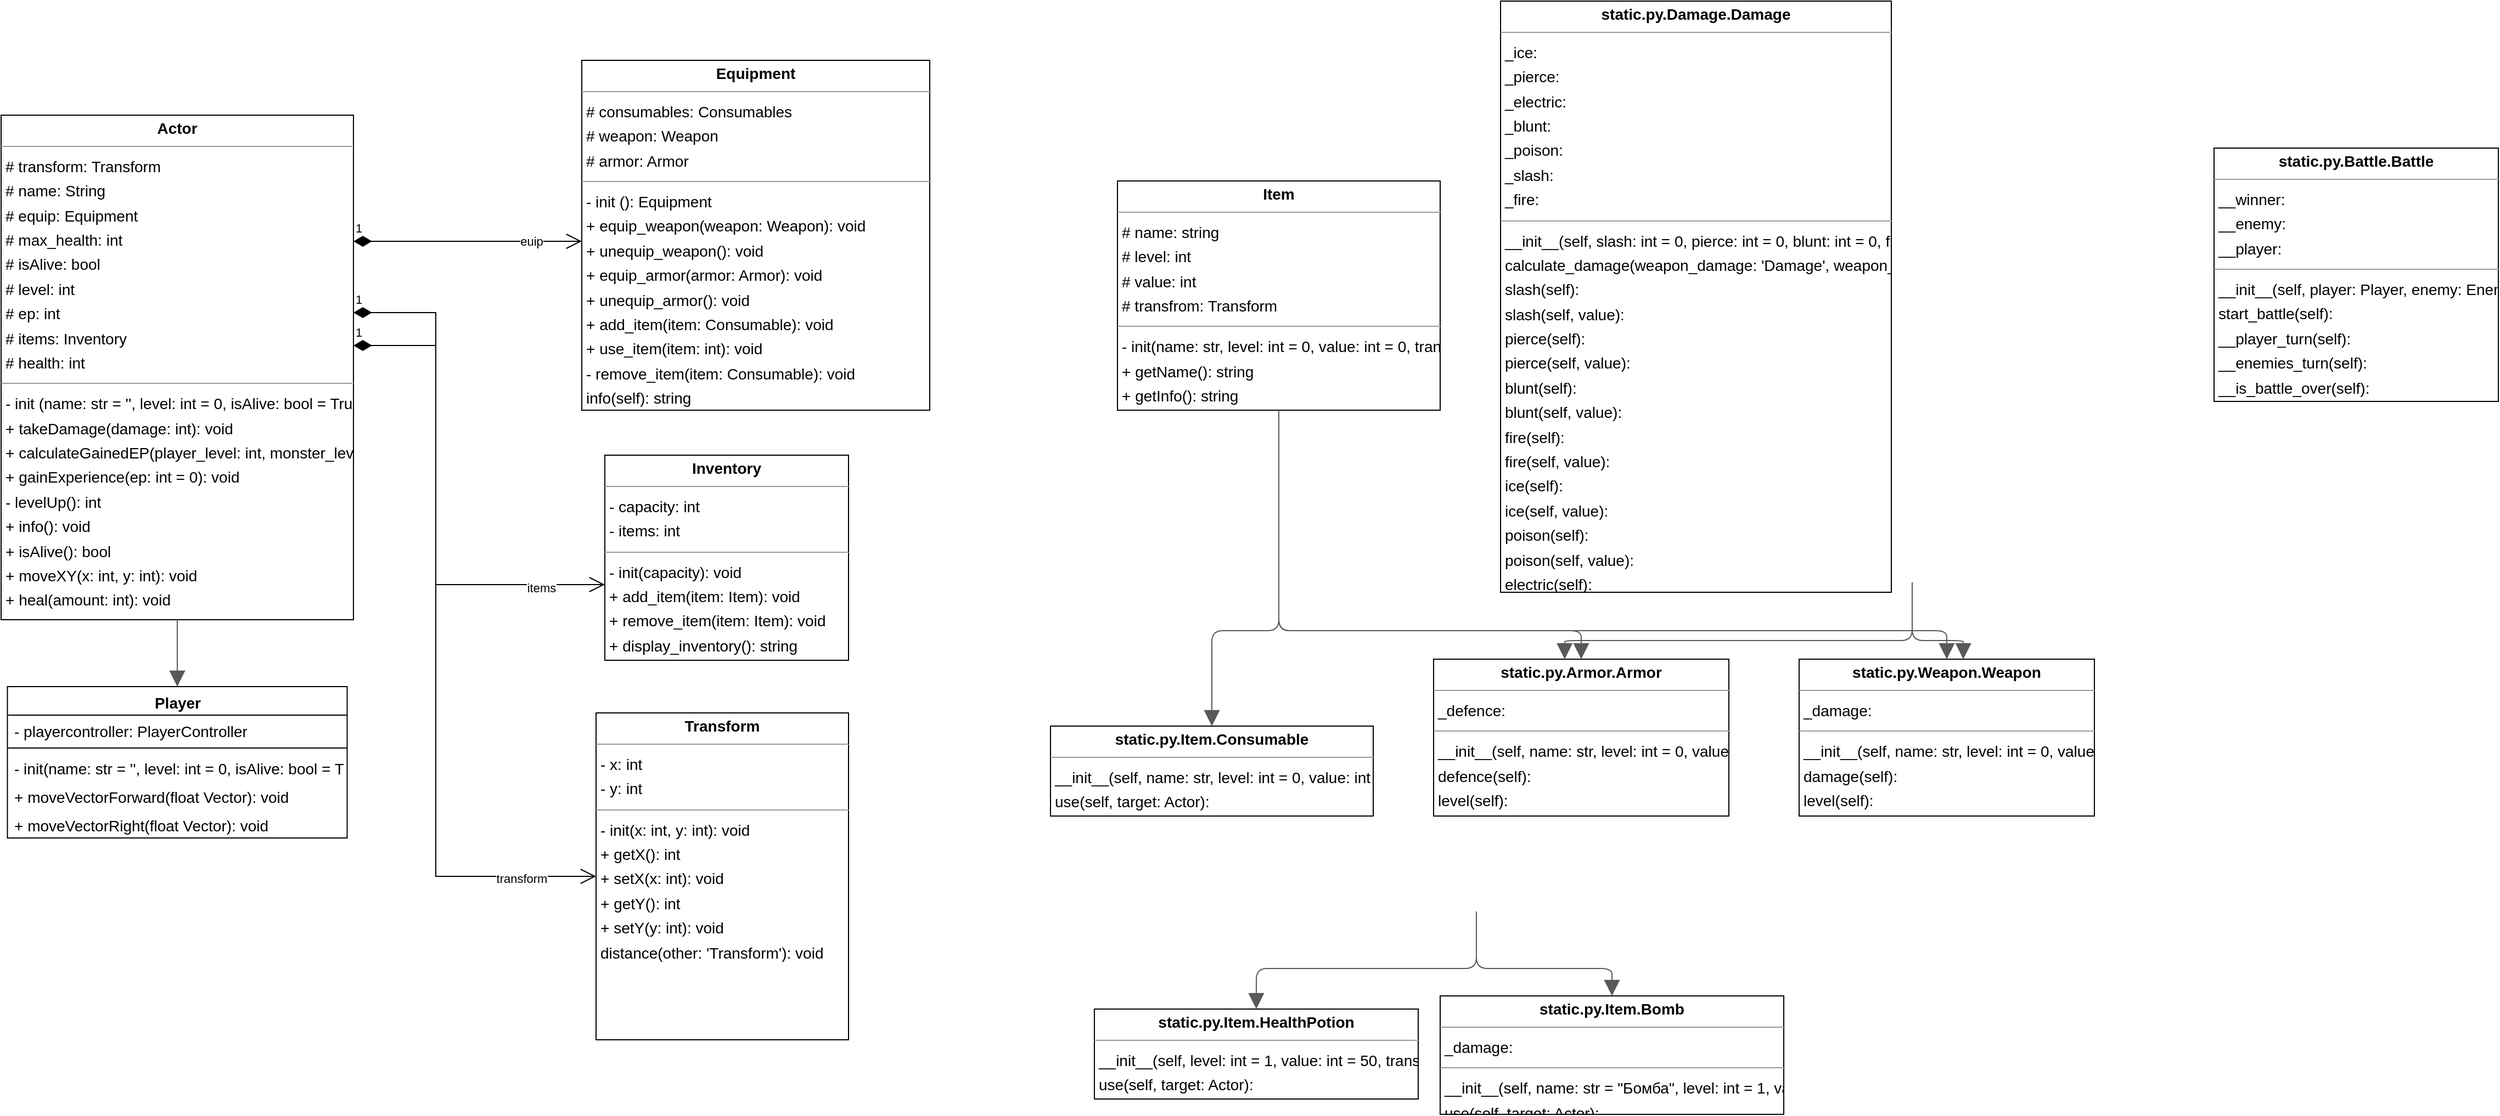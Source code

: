 <mxfile version="24.0.7" type="github">
  <diagram id="f685UhNyy9ZdbpdK8Kp1" name="Страница — 1">
    <mxGraphModel dx="1947" dy="1390" grid="1" gridSize="10" guides="1" tooltips="1" connect="1" arrows="1" fold="1" page="0" pageScale="1" pageWidth="827" pageHeight="1169" background="none" math="0" shadow="0">
      <root>
        <mxCell id="0" />
        <mxCell id="1" parent="0" />
        <mxCell id="node0" value="&lt;p style=&quot;margin:0px;margin-top:4px;text-align:center;&quot;&gt;&lt;b&gt;Actor&lt;/b&gt;&lt;/p&gt;&lt;hr size=&quot;1&quot;&gt;&lt;p style=&quot;margin:0 0 0 4px;line-height:1.6;&quot;&gt;# transform: Transform&lt;br&gt;# name: String&lt;br&gt;# equip:&amp;nbsp;Equipment&lt;br&gt;# max_health: int&lt;br&gt;# isAlive: bool&lt;br&gt;# level: int&lt;br&gt;# ep: int&lt;br&gt;# items: Inventory&lt;br&gt;# health: int&lt;/p&gt;&lt;hr size=&quot;1&quot;&gt;&lt;p style=&quot;margin:0 0 0 4px;line-height:1.6;&quot;&gt;- init (name: str = &#39;&#39;, level: int = 0, isAlive: bool = True, transform: Transform = Transform(0, 0)): &lt;br&gt;+ takeDamage(damage: int): void&lt;br&gt;+ calculateGainedEP(player_level: int, monster_level: int): void&lt;br&gt;+ gainExperience(ep: int = 0): void&lt;br&gt;- levelUp(): int&lt;br&gt;+ info(): void&lt;br&gt;+ isAlive(): bool&lt;br&gt;+ moveXY(x: int, y: int): void&lt;br&gt;+ heal(amount: int): void&lt;/p&gt;" style="verticalAlign=top;align=left;overflow=fill;fontSize=14;fontFamily=Helvetica;html=1;rounded=0;shadow=0;comic=0;labelBackgroundColor=none;strokeWidth=1;" parent="1" vertex="1">
          <mxGeometry x="-546" y="-650" width="321" height="460" as="geometry" />
        </mxCell>
        <mxCell id="node7" value="&lt;p style=&quot;margin:0px;margin-top:4px;text-align:center;&quot;&gt;&lt;b&gt;static.py.Armor.Armor&lt;/b&gt;&lt;/p&gt;&lt;hr size=&quot;1&quot;/&gt;&lt;p style=&quot;margin:0 0 0 4px;line-height:1.6;&quot;&gt; _defence: &lt;/p&gt;&lt;hr size=&quot;1&quot;/&gt;&lt;p style=&quot;margin:0 0 0 4px;line-height:1.6;&quot;&gt; __init__(self, name: str, level: int = 0, value: int = 0,                  transform: Transform = Transform(0, 0),                  slash: int = 0, pierce: int = 0, blunt: int = 0,                  fire: int = 0, ice: int = 0, poison: int = 0, electric: int = 0): &lt;br/&gt; defence(self): &lt;br/&gt; level(self): &lt;br/&gt; getInfo(self): &lt;/p&gt;" style="verticalAlign=top;align=left;overflow=fill;fontSize=14;fontFamily=Helvetica;html=1;rounded=0;shadow=0;comic=0;labelBackgroundColor=none;strokeWidth=1;" parent="1" vertex="1">
          <mxGeometry x="759" y="-154" width="269" height="143" as="geometry" />
        </mxCell>
        <mxCell id="node1" value="&lt;p style=&quot;margin:0px;margin-top:4px;text-align:center;&quot;&gt;&lt;b&gt;static.py.Battle.Battle&lt;/b&gt;&lt;/p&gt;&lt;hr size=&quot;1&quot;/&gt;&lt;p style=&quot;margin:0 0 0 4px;line-height:1.6;&quot;&gt; __winner: &lt;br/&gt; __enemy: &lt;br/&gt; __player: &lt;/p&gt;&lt;hr size=&quot;1&quot;/&gt;&lt;p style=&quot;margin:0 0 0 4px;line-height:1.6;&quot;&gt; __init__(self, player: Player, enemy: Enemy): &lt;br/&gt; start_battle(self): &lt;br/&gt; __player_turn(self): &lt;br/&gt; __enemies_turn(self): &lt;br/&gt; __is_battle_over(self): &lt;br/&gt; __display_battle_result(self): &lt;/p&gt;" style="verticalAlign=top;align=left;overflow=fill;fontSize=14;fontFamily=Helvetica;html=1;rounded=0;shadow=0;comic=0;labelBackgroundColor=none;strokeWidth=1;" parent="1" vertex="1">
          <mxGeometry x="1470" y="-620" width="259" height="231" as="geometry" />
        </mxCell>
        <mxCell id="node4" value="&lt;p style=&quot;margin:0px;margin-top:4px;text-align:center;&quot;&gt;&lt;b&gt;static.py.Damage.Damage&lt;/b&gt;&lt;/p&gt;&lt;hr size=&quot;1&quot;/&gt;&lt;p style=&quot;margin:0 0 0 4px;line-height:1.6;&quot;&gt; _ice: &lt;br/&gt; _pierce: &lt;br/&gt; _electric: &lt;br/&gt; _blunt: &lt;br/&gt; _poison: &lt;br/&gt; _slash: &lt;br/&gt; _fire: &lt;/p&gt;&lt;hr size=&quot;1&quot;/&gt;&lt;p style=&quot;margin:0 0 0 4px;line-height:1.6;&quot;&gt; __init__(self, slash: int = 0, pierce: int = 0, blunt: int = 0,                  fire: int = 0, ice: int = 0, poison: int = 0, electric: int = 0): &lt;br/&gt; calculate_damage(weapon_damage: &amp;#39;Damage&amp;#39;, weapon_level: int, armor_defence: &amp;#39;Damage&amp;#39;, armor_level: int): &lt;br/&gt; slash(self): &lt;br/&gt; slash(self, value): &lt;br/&gt; pierce(self): &lt;br/&gt; pierce(self, value): &lt;br/&gt; blunt(self): &lt;br/&gt; blunt(self, value): &lt;br/&gt; fire(self): &lt;br/&gt; fire(self, value): &lt;br/&gt; ice(self): &lt;br/&gt; ice(self, value): &lt;br/&gt; poison(self): &lt;br/&gt; poison(self, value): &lt;br/&gt; electric(self): &lt;br/&gt; electric(self, value): &lt;/p&gt;" style="verticalAlign=top;align=left;overflow=fill;fontSize=14;fontFamily=Helvetica;html=1;rounded=0;shadow=0;comic=0;labelBackgroundColor=none;strokeWidth=1;" parent="1" vertex="1">
          <mxGeometry x="820" y="-754" width="356" height="539" as="geometry" />
        </mxCell>
        <mxCell id="node8" value="&lt;p style=&quot;margin:0px;margin-top:4px;text-align:center;&quot;&gt;&lt;b&gt;Equipment&lt;/b&gt;&lt;/p&gt;&lt;hr size=&quot;1&quot;&gt;&lt;p style=&quot;margin:0 0 0 4px;line-height:1.6;&quot;&gt;# consumables: Consumables&lt;br&gt;# weapon: Weapon&lt;br&gt;# armor: Armor&lt;/p&gt;&lt;hr size=&quot;1&quot;&gt;&lt;p style=&quot;margin:0 0 0 4px;line-height:1.6;&quot;&gt;- init (): Equipment&lt;br&gt;+ equip_weapon(weapon: Weapon): void&lt;br&gt;+ unequip_weapon(): void&lt;br&gt;+ equip_armor(armor: Armor): void&lt;br&gt;+ unequip_armor(): void&lt;br&gt;+ add_item(item: Consumable): void&lt;br&gt;+ use_item(item: int): void&lt;br&gt;- remove_item(item: Consumable): void&lt;br&gt; info(self): string&lt;br&gt; armor(self): &lt;/p&gt;" style="verticalAlign=top;align=left;overflow=fill;fontSize=14;fontFamily=Helvetica;html=1;rounded=0;shadow=0;comic=0;labelBackgroundColor=none;strokeWidth=1;" parent="1" vertex="1">
          <mxGeometry x="-17" y="-700" width="317" height="319" as="geometry" />
        </mxCell>
        <mxCell id="node6" value="&lt;p style=&quot;margin:0px;margin-top:4px;text-align:center;&quot;&gt;&lt;b&gt;Inventory&lt;/b&gt;&lt;/p&gt;&lt;hr size=&quot;1&quot;&gt;&lt;p style=&quot;margin:0 0 0 4px;line-height:1.6;&quot;&gt;- capacity: int&lt;br&gt;- items: int&lt;/p&gt;&lt;hr size=&quot;1&quot;&gt;&lt;p style=&quot;margin:0 0 0 4px;line-height:1.6;&quot;&gt;- init(capacity): void&lt;br&gt;+ add_item(item: Item): void&lt;br&gt;+ remove_item(item: Item): void&lt;br&gt;+ display_inventory(): string&lt;/p&gt;" style="verticalAlign=top;align=left;overflow=fill;fontSize=14;fontFamily=Helvetica;html=1;rounded=0;shadow=0;comic=0;labelBackgroundColor=none;strokeWidth=1;" parent="1" vertex="1">
          <mxGeometry x="4" y="-340" width="222" height="187" as="geometry" />
        </mxCell>
        <mxCell id="node12" value="&lt;p style=&quot;margin:0px;margin-top:4px;text-align:center;&quot;&gt;&lt;b&gt;static.py.Item.Bomb&lt;/b&gt;&lt;/p&gt;&lt;hr size=&quot;1&quot;/&gt;&lt;p style=&quot;margin:0 0 0 4px;line-height:1.6;&quot;&gt; _damage: &lt;/p&gt;&lt;hr size=&quot;1&quot;/&gt;&lt;p style=&quot;margin:0 0 0 4px;line-height:1.6;&quot;&gt; __init__(self, name: str = &amp;quot;Бомба&amp;quot;, level: int = 1, value: int = 100,                  transfrom: Transform = Transform(0, 0), damage: Damage = Damage(fire=5)): &lt;br/&gt; use(self, target: Actor): &lt;/p&gt;" style="verticalAlign=top;align=left;overflow=fill;fontSize=14;fontFamily=Helvetica;html=1;rounded=0;shadow=0;comic=0;labelBackgroundColor=none;strokeWidth=1;" parent="1" vertex="1">
          <mxGeometry x="765" y="153" width="313" height="108" as="geometry" />
        </mxCell>
        <mxCell id="node10" value="&lt;p style=&quot;margin:0px;margin-top:4px;text-align:center;&quot;&gt;&lt;b&gt;static.py.Item.Consumable&lt;/b&gt;&lt;/p&gt;&lt;hr size=&quot;1&quot;/&gt;&lt;p style=&quot;margin:0 0 0 4px;line-height:1.6;&quot;&gt; __init__(self,  name: str, level: int = 0, value: int = 0,                  transfrom: Transform = Transform(0, 0)): &lt;br/&gt; use(self, target: Actor): &lt;/p&gt;" style="verticalAlign=top;align=left;overflow=fill;fontSize=14;fontFamily=Helvetica;html=1;rounded=0;shadow=0;comic=0;labelBackgroundColor=none;strokeWidth=1;" parent="1" vertex="1">
          <mxGeometry x="410" y="-93" width="294" height="82" as="geometry" />
        </mxCell>
        <mxCell id="node11" value="&lt;p style=&quot;margin:0px;margin-top:4px;text-align:center;&quot;&gt;&lt;b&gt;static.py.Item.HealthPotion&lt;/b&gt;&lt;/p&gt;&lt;hr size=&quot;1&quot;/&gt;&lt;p style=&quot;margin:0 0 0 4px;line-height:1.6;&quot;&gt; __init__(self, level: int = 1, value: int = 50,                  transfrom: Transform = Transform(0, 0)): &lt;br/&gt; use(self, target: Actor): &lt;/p&gt;" style="verticalAlign=top;align=left;overflow=fill;fontSize=14;fontFamily=Helvetica;html=1;rounded=0;shadow=0;comic=0;labelBackgroundColor=none;strokeWidth=1;" parent="1" vertex="1">
          <mxGeometry x="450" y="165" width="295" height="82" as="geometry" />
        </mxCell>
        <mxCell id="node9" value="&lt;p style=&quot;margin:0px;margin-top:4px;text-align:center;&quot;&gt;&lt;b&gt;Item&lt;/b&gt;&lt;/p&gt;&lt;hr size=&quot;1&quot;&gt;&lt;p style=&quot;margin:0 0 0 4px;line-height:1.6;&quot;&gt;# name: string&lt;br&gt;# level: int&lt;br&gt;# value: int&lt;br&gt;# transfrom: Transform&lt;/p&gt;&lt;hr size=&quot;1&quot;&gt;&lt;p style=&quot;margin:0 0 0 4px;line-height:1.6;&quot;&gt;- init(name: str, level: int = 0, value: int = 0,                  transfrom: Transform = Transform(0, 0)): &lt;br&gt;+ getName(): string&amp;nbsp;&amp;nbsp;&lt;br&gt;+ getInfo(): string&lt;/p&gt;" style="verticalAlign=top;align=left;overflow=fill;fontSize=14;fontFamily=Helvetica;html=1;rounded=0;shadow=0;comic=0;labelBackgroundColor=none;strokeWidth=1;" parent="1" vertex="1">
          <mxGeometry x="471" y="-590" width="294" height="209" as="geometry" />
        </mxCell>
        <mxCell id="node13" value="&lt;p style=&quot;margin:0px;margin-top:4px;text-align:center;&quot;&gt;&lt;b&gt;Transform&lt;/b&gt;&lt;/p&gt;&lt;hr size=&quot;1&quot;&gt;&lt;p style=&quot;margin:0 0 0 4px;line-height:1.6;&quot;&gt;- x: int&lt;br&gt;- y: int&lt;/p&gt;&lt;hr size=&quot;1&quot;&gt;&lt;p style=&quot;margin:0 0 0 4px;line-height:1.6;&quot;&gt;- init(x: int, y: int): void&lt;br&gt;+ getX(): int&lt;br&gt;+ setX(x: int): void&lt;br&gt;+ getY(): int&lt;br&gt;+ setY(y: int): void&lt;br&gt; distance(other: &#39;Transform&#39;): void&lt;/p&gt;" style="verticalAlign=top;align=left;overflow=fill;fontSize=14;fontFamily=Helvetica;html=1;rounded=0;shadow=0;comic=0;labelBackgroundColor=none;strokeWidth=1;" parent="1" vertex="1">
          <mxGeometry x="-4" y="-105" width="230" height="298" as="geometry" />
        </mxCell>
        <mxCell id="node5" value="&lt;p style=&quot;margin:0px;margin-top:4px;text-align:center;&quot;&gt;&lt;b&gt;static.py.Weapon.Weapon&lt;/b&gt;&lt;/p&gt;&lt;hr size=&quot;1&quot;/&gt;&lt;p style=&quot;margin:0 0 0 4px;line-height:1.6;&quot;&gt; _damage: &lt;/p&gt;&lt;hr size=&quot;1&quot;/&gt;&lt;p style=&quot;margin:0 0 0 4px;line-height:1.6;&quot;&gt; __init__(self, name: str, level: int = 0, value: int = 0,                  transform: Transform = Transform(0, 0),                  slash: int = 0, pierce: int = 0, blunt: int = 0,                  fire: int = 0, ice: int = 0, poison: int = 0, electric: int = 0): &lt;br/&gt; damage(self): &lt;br/&gt; level(self): &lt;br/&gt; getInfo(self): &lt;/p&gt;" style="verticalAlign=top;align=left;overflow=fill;fontSize=14;fontFamily=Helvetica;html=1;rounded=0;shadow=0;comic=0;labelBackgroundColor=none;strokeWidth=1;" parent="1" vertex="1">
          <mxGeometry x="1092" y="-154" width="269" height="143" as="geometry" />
        </mxCell>
        <mxCell id="edge3" value="" style="html=1;rounded=1;edgeStyle=orthogonalEdgeStyle;dashed=0;startArrow=block;startSize=12;endArrow=none;strokeColor=#595959;exitX=0.444;exitY=0.000;exitDx=0;exitDy=0;entryX=0.500;entryY=1.000;entryDx=0;entryDy=0;" parent="1" source="node7" edge="1">
          <mxGeometry width="50" height="50" relative="1" as="geometry">
            <Array as="points">
              <mxPoint x="878" y="-171" />
              <mxPoint x="1195" y="-171" />
            </Array>
            <mxPoint x="1195" y="-224" as="targetPoint" />
          </mxGeometry>
        </mxCell>
        <mxCell id="edge5" value="" style="html=1;rounded=1;edgeStyle=orthogonalEdgeStyle;dashed=0;startArrow=block;startSize=12;endArrow=none;strokeColor=#595959;exitX=0.500;exitY=0.000;exitDx=0;exitDy=0;entryX=0.500;entryY=1.000;entryDx=0;entryDy=0;" parent="1" source="node7" target="node9" edge="1">
          <mxGeometry width="50" height="50" relative="1" as="geometry">
            <Array as="points">
              <mxPoint x="696" y="-180" />
              <mxPoint x="653" y="-180" />
            </Array>
          </mxGeometry>
        </mxCell>
        <mxCell id="edge8" value="" style="html=1;rounded=1;edgeStyle=orthogonalEdgeStyle;dashed=0;startArrow=block;startSize=12;endArrow=none;strokeColor=#595959;exitX=0.500;exitY=0.000;exitDx=0;exitDy=0;entryX=0.500;entryY=1.000;entryDx=0;entryDy=0;" parent="1" source="node12" edge="1">
          <mxGeometry width="50" height="50" relative="1" as="geometry">
            <Array as="points">
              <mxPoint x="922" y="128" />
              <mxPoint x="798" y="128" />
            </Array>
            <mxPoint x="798" y="76" as="targetPoint" />
          </mxGeometry>
        </mxCell>
        <mxCell id="edge6" value="" style="html=1;rounded=1;edgeStyle=orthogonalEdgeStyle;dashed=0;startArrow=block;startSize=12;endArrow=none;strokeColor=#595959;exitX=0.500;exitY=0.000;exitDx=0;exitDy=0;entryX=0.500;entryY=1.000;entryDx=0;entryDy=0;" parent="1" source="node10" target="node9" edge="1">
          <mxGeometry width="50" height="50" relative="1" as="geometry">
            <Array as="points">
              <mxPoint x="557" y="-180" />
              <mxPoint x="618" y="-180" />
            </Array>
          </mxGeometry>
        </mxCell>
        <mxCell id="edge7" value="" style="html=1;rounded=1;edgeStyle=orthogonalEdgeStyle;dashed=0;startArrow=block;startSize=12;endArrow=none;strokeColor=#595959;exitX=0.500;exitY=0.000;exitDx=0;exitDy=0;entryX=0.500;entryY=1.000;entryDx=0;entryDy=0;" parent="1" source="node11" edge="1">
          <mxGeometry width="50" height="50" relative="1" as="geometry">
            <Array as="points">
              <mxPoint x="598" y="128" />
              <mxPoint x="798" y="128" />
            </Array>
            <mxPoint x="798" y="76" as="targetPoint" />
          </mxGeometry>
        </mxCell>
        <mxCell id="edge0" value="" style="html=1;rounded=1;edgeStyle=orthogonalEdgeStyle;dashed=0;startArrow=block;startSize=12;endArrow=none;strokeColor=#595959;exitX=0.5;exitY=0;exitDx=0;exitDy=0;entryX=0.5;entryY=1;entryDx=0;entryDy=0;" parent="1" source="8WZF-T2sYhvgGJxaZhB4-11" target="node0" edge="1">
          <mxGeometry width="50" height="50" relative="1" as="geometry">
            <Array as="points" />
            <mxPoint x="-552.5" y="-105" as="sourcePoint" />
            <mxPoint x="-385.5" y="-169" as="targetPoint" />
          </mxGeometry>
        </mxCell>
        <mxCell id="edge2" value="" style="html=1;rounded=1;edgeStyle=orthogonalEdgeStyle;dashed=0;startArrow=block;startSize=12;endArrow=none;strokeColor=#595959;exitX=0.556;exitY=0.000;exitDx=0;exitDy=0;entryX=0.500;entryY=1.000;entryDx=0;entryDy=0;" parent="1" source="node5" edge="1">
          <mxGeometry width="50" height="50" relative="1" as="geometry">
            <Array as="points">
              <mxPoint x="1242" y="-171" />
              <mxPoint x="1195" y="-171" />
            </Array>
            <mxPoint x="1195" y="-224" as="targetPoint" />
          </mxGeometry>
        </mxCell>
        <mxCell id="edge4" value="" style="html=1;rounded=1;edgeStyle=orthogonalEdgeStyle;dashed=0;startArrow=block;startSize=12;endArrow=none;strokeColor=#595959;exitX=0.500;exitY=0.000;exitDx=0;exitDy=0;entryX=0.500;entryY=1.000;entryDx=0;entryDy=0;" parent="1" source="node5" target="node9" edge="1">
          <mxGeometry width="50" height="50" relative="1" as="geometry">
            <Array as="points">
              <mxPoint x="1030" y="-180" />
              <mxPoint x="653" y="-180" />
            </Array>
          </mxGeometry>
        </mxCell>
        <mxCell id="8WZF-T2sYhvgGJxaZhB4-11" value="&lt;b style=&quot;font-size: 14px; text-wrap: nowrap;&quot;&gt;Player&lt;/b&gt;" style="swimlane;fontStyle=1;align=center;verticalAlign=top;childLayout=stackLayout;horizontal=1;startSize=26;horizontalStack=0;resizeParent=1;resizeParentMax=0;resizeLast=0;collapsible=1;marginBottom=0;whiteSpace=wrap;html=1;" vertex="1" parent="1">
          <mxGeometry x="-540.25" y="-129" width="309.5" height="138" as="geometry" />
        </mxCell>
        <mxCell id="8WZF-T2sYhvgGJxaZhB4-12" value="&lt;span style=&quot;font-size: 14px; text-wrap: nowrap;&quot;&gt;- playercontroller: PlayerController&lt;/span&gt;" style="text;strokeColor=none;fillColor=none;align=left;verticalAlign=top;spacingLeft=4;spacingRight=4;overflow=hidden;rotatable=0;points=[[0,0.5],[1,0.5]];portConstraint=eastwest;whiteSpace=wrap;html=1;" vertex="1" parent="8WZF-T2sYhvgGJxaZhB4-11">
          <mxGeometry y="26" width="309.5" height="26" as="geometry" />
        </mxCell>
        <mxCell id="8WZF-T2sYhvgGJxaZhB4-13" value="" style="line;strokeWidth=1;fillColor=none;align=left;verticalAlign=middle;spacingTop=-1;spacingLeft=3;spacingRight=3;rotatable=0;labelPosition=right;points=[];portConstraint=eastwest;strokeColor=inherit;" vertex="1" parent="8WZF-T2sYhvgGJxaZhB4-11">
          <mxGeometry y="52" width="309.5" height="8" as="geometry" />
        </mxCell>
        <mxCell id="8WZF-T2sYhvgGJxaZhB4-14" value="&lt;span style=&quot;font-size: 14px; text-wrap: nowrap;&quot;&gt;- init(name: str = &#39;&#39;, level: int = 0, isAlive: bool = True, transform: Transform = Transform(0, 0))&lt;/span&gt;&lt;div&gt;&lt;span style=&quot;font-size: 14px; text-wrap: nowrap;&quot;&gt;&lt;br&gt;&lt;/span&gt;&lt;/div&gt;" style="text;strokeColor=none;fillColor=none;align=left;verticalAlign=top;spacingLeft=4;spacingRight=4;overflow=hidden;rotatable=0;points=[[0,0.5],[1,0.5]];portConstraint=eastwest;whiteSpace=wrap;html=1;" vertex="1" parent="8WZF-T2sYhvgGJxaZhB4-11">
          <mxGeometry y="60" width="309.5" height="26" as="geometry" />
        </mxCell>
        <mxCell id="8WZF-T2sYhvgGJxaZhB4-15" value="&lt;div&gt;&lt;span style=&quot;font-size: 14px; text-wrap: nowrap;&quot;&gt;+ moveVectorForward(float Vector): void&lt;br&gt;&lt;/span&gt;&lt;/div&gt;" style="text;strokeColor=none;fillColor=none;align=left;verticalAlign=top;spacingLeft=4;spacingRight=4;overflow=hidden;rotatable=0;points=[[0,0.5],[1,0.5]];portConstraint=eastwest;whiteSpace=wrap;html=1;" vertex="1" parent="8WZF-T2sYhvgGJxaZhB4-11">
          <mxGeometry y="86" width="309.5" height="26" as="geometry" />
        </mxCell>
        <mxCell id="8WZF-T2sYhvgGJxaZhB4-16" value="&lt;div&gt;&lt;span style=&quot;font-size: 14px; text-wrap: nowrap;&quot;&gt;+ moveVectorRight(float Vector): void&lt;br&gt;&lt;/span&gt;&lt;/div&gt;" style="text;strokeColor=none;fillColor=none;align=left;verticalAlign=top;spacingLeft=4;spacingRight=4;overflow=hidden;rotatable=0;points=[[0,0.5],[1,0.5]];portConstraint=eastwest;whiteSpace=wrap;html=1;" vertex="1" parent="8WZF-T2sYhvgGJxaZhB4-11">
          <mxGeometry y="112" width="309.5" height="26" as="geometry" />
        </mxCell>
        <mxCell id="8WZF-T2sYhvgGJxaZhB4-17" value="1" style="endArrow=open;html=1;endSize=12;startArrow=diamondThin;startSize=14;startFill=1;edgeStyle=orthogonalEdgeStyle;align=left;verticalAlign=bottom;rounded=0;exitX=1;exitY=0.25;exitDx=0;exitDy=0;" edge="1" parent="1" source="node0" target="node8">
          <mxGeometry x="-1" y="3" relative="1" as="geometry">
            <mxPoint x="-190" y="-520" as="sourcePoint" />
            <mxPoint x="-30" y="-520" as="targetPoint" />
            <Array as="points">
              <mxPoint x="-70" y="-535" />
              <mxPoint x="-70" y="-535" />
            </Array>
          </mxGeometry>
        </mxCell>
        <mxCell id="8WZF-T2sYhvgGJxaZhB4-18" value="euip" style="edgeLabel;html=1;align=center;verticalAlign=middle;resizable=0;points=[];" vertex="1" connectable="0" parent="8WZF-T2sYhvgGJxaZhB4-17">
          <mxGeometry x="0.556" relative="1" as="geometry">
            <mxPoint as="offset" />
          </mxGeometry>
        </mxCell>
        <mxCell id="8WZF-T2sYhvgGJxaZhB4-20" value="1" style="endArrow=open;html=1;endSize=12;startArrow=diamondThin;startSize=14;startFill=1;edgeStyle=orthogonalEdgeStyle;align=left;verticalAlign=bottom;rounded=0;" edge="1" parent="1" source="node0" target="node6">
          <mxGeometry x="-1" y="3" relative="1" as="geometry">
            <mxPoint x="-210" y="-470" as="sourcePoint" />
            <mxPoint x="-30" y="-320" as="targetPoint" />
            <Array as="points">
              <mxPoint x="-150" y="-470" />
              <mxPoint x="-150" y="-222" />
            </Array>
          </mxGeometry>
        </mxCell>
        <mxCell id="8WZF-T2sYhvgGJxaZhB4-21" value="items" style="edgeLabel;html=1;align=center;verticalAlign=middle;resizable=0;points=[];" vertex="1" connectable="0" parent="8WZF-T2sYhvgGJxaZhB4-20">
          <mxGeometry x="0.756" y="-3" relative="1" as="geometry">
            <mxPoint as="offset" />
          </mxGeometry>
        </mxCell>
        <mxCell id="8WZF-T2sYhvgGJxaZhB4-23" value="1" style="endArrow=open;html=1;endSize=12;startArrow=diamondThin;startSize=14;startFill=1;edgeStyle=orthogonalEdgeStyle;align=left;verticalAlign=bottom;rounded=0;" edge="1" parent="1" source="node0" target="node13">
          <mxGeometry x="-1" y="3" relative="1" as="geometry">
            <mxPoint x="-200" y="-440" as="sourcePoint" />
            <mxPoint x="10" y="-30" as="targetPoint" />
            <Array as="points">
              <mxPoint x="-150" y="-440" />
              <mxPoint x="-150" y="44" />
            </Array>
          </mxGeometry>
        </mxCell>
        <mxCell id="8WZF-T2sYhvgGJxaZhB4-24" value="transform" style="edgeLabel;html=1;align=center;verticalAlign=middle;resizable=0;points=[];" vertex="1" connectable="0" parent="8WZF-T2sYhvgGJxaZhB4-23">
          <mxGeometry x="0.806" y="-2" relative="1" as="geometry">
            <mxPoint as="offset" />
          </mxGeometry>
        </mxCell>
      </root>
    </mxGraphModel>
  </diagram>
</mxfile>
